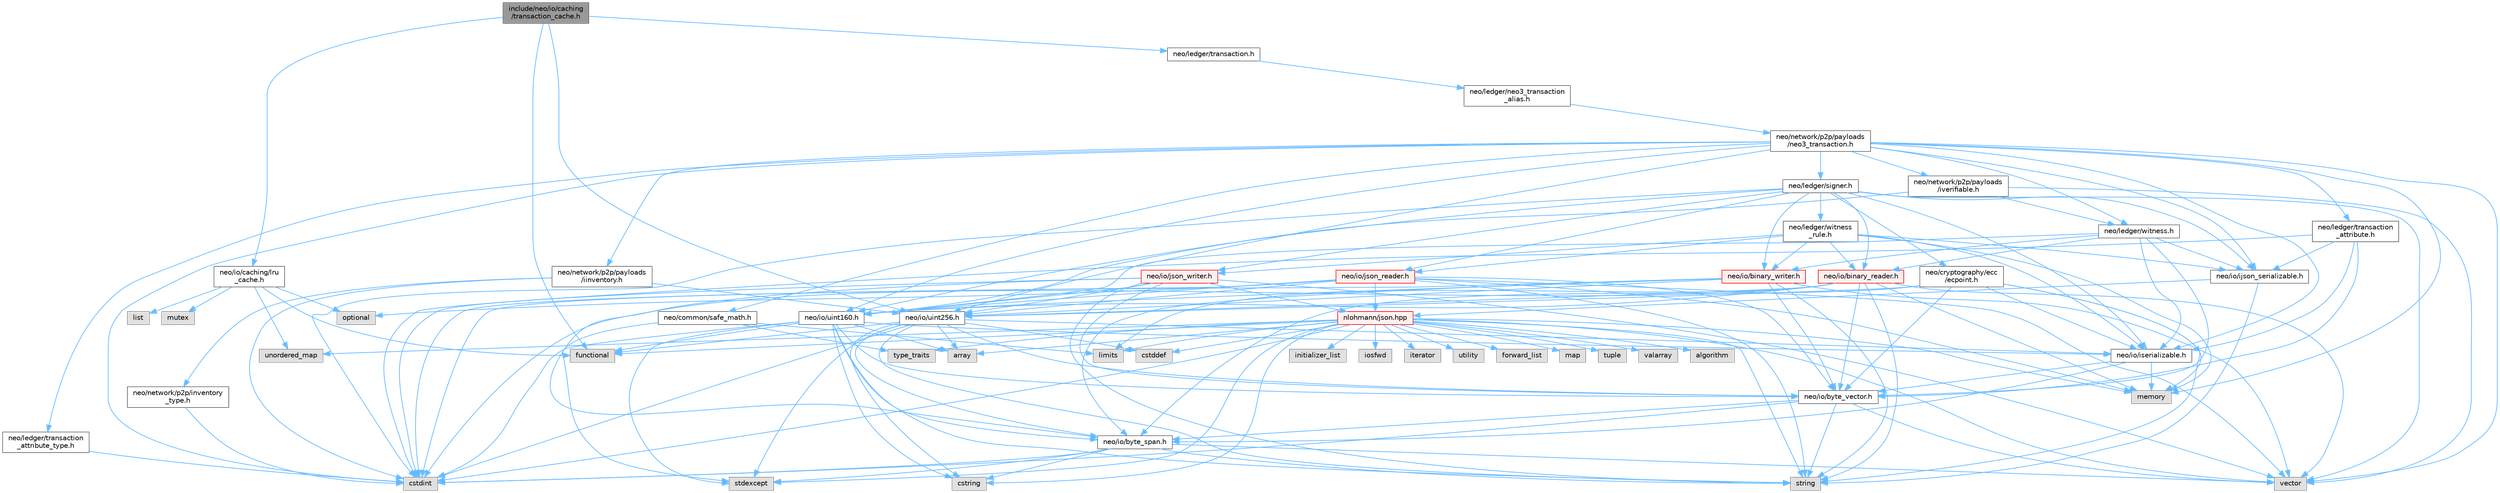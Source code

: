 digraph "include/neo/io/caching/transaction_cache.h"
{
 // LATEX_PDF_SIZE
  bgcolor="transparent";
  edge [fontname=Helvetica,fontsize=10,labelfontname=Helvetica,labelfontsize=10];
  node [fontname=Helvetica,fontsize=10,shape=box,height=0.2,width=0.4];
  Node1 [id="Node000001",label="include/neo/io/caching\l/transaction_cache.h",height=0.2,width=0.4,color="gray40", fillcolor="grey60", style="filled", fontcolor="black",tooltip=" "];
  Node1 -> Node2 [id="edge1_Node000001_Node000002",color="steelblue1",style="solid",tooltip=" "];
  Node2 [id="Node000002",label="neo/io/caching/lru\l_cache.h",height=0.2,width=0.4,color="grey40", fillcolor="white", style="filled",URL="$caching_2lru__cache_8h.html",tooltip=" "];
  Node2 -> Node3 [id="edge2_Node000002_Node000003",color="steelblue1",style="solid",tooltip=" "];
  Node3 [id="Node000003",label="functional",height=0.2,width=0.4,color="grey60", fillcolor="#E0E0E0", style="filled",tooltip=" "];
  Node2 -> Node4 [id="edge3_Node000002_Node000004",color="steelblue1",style="solid",tooltip=" "];
  Node4 [id="Node000004",label="list",height=0.2,width=0.4,color="grey60", fillcolor="#E0E0E0", style="filled",tooltip=" "];
  Node2 -> Node5 [id="edge4_Node000002_Node000005",color="steelblue1",style="solid",tooltip=" "];
  Node5 [id="Node000005",label="mutex",height=0.2,width=0.4,color="grey60", fillcolor="#E0E0E0", style="filled",tooltip=" "];
  Node2 -> Node6 [id="edge5_Node000002_Node000006",color="steelblue1",style="solid",tooltip=" "];
  Node6 [id="Node000006",label="optional",height=0.2,width=0.4,color="grey60", fillcolor="#E0E0E0", style="filled",tooltip=" "];
  Node2 -> Node7 [id="edge6_Node000002_Node000007",color="steelblue1",style="solid",tooltip=" "];
  Node7 [id="Node000007",label="unordered_map",height=0.2,width=0.4,color="grey60", fillcolor="#E0E0E0", style="filled",tooltip=" "];
  Node1 -> Node8 [id="edge7_Node000001_Node000008",color="steelblue1",style="solid",tooltip=" "];
  Node8 [id="Node000008",label="neo/io/uint256.h",height=0.2,width=0.4,color="grey40", fillcolor="white", style="filled",URL="$uint256_8h.html",tooltip=" "];
  Node8 -> Node9 [id="edge8_Node000008_Node000009",color="steelblue1",style="solid",tooltip=" "];
  Node9 [id="Node000009",label="neo/io/byte_span.h",height=0.2,width=0.4,color="grey40", fillcolor="white", style="filled",URL="$io_2byte__span_8h.html",tooltip=" "];
  Node9 -> Node10 [id="edge9_Node000009_Node000010",color="steelblue1",style="solid",tooltip=" "];
  Node10 [id="Node000010",label="cstdint",height=0.2,width=0.4,color="grey60", fillcolor="#E0E0E0", style="filled",tooltip=" "];
  Node9 -> Node11 [id="edge10_Node000009_Node000011",color="steelblue1",style="solid",tooltip=" "];
  Node11 [id="Node000011",label="cstring",height=0.2,width=0.4,color="grey60", fillcolor="#E0E0E0", style="filled",tooltip=" "];
  Node9 -> Node12 [id="edge11_Node000009_Node000012",color="steelblue1",style="solid",tooltip=" "];
  Node12 [id="Node000012",label="stdexcept",height=0.2,width=0.4,color="grey60", fillcolor="#E0E0E0", style="filled",tooltip=" "];
  Node9 -> Node13 [id="edge12_Node000009_Node000013",color="steelblue1",style="solid",tooltip=" "];
  Node13 [id="Node000013",label="string",height=0.2,width=0.4,color="grey60", fillcolor="#E0E0E0", style="filled",tooltip=" "];
  Node9 -> Node14 [id="edge13_Node000009_Node000014",color="steelblue1",style="solid",tooltip=" "];
  Node14 [id="Node000014",label="vector",height=0.2,width=0.4,color="grey60", fillcolor="#E0E0E0", style="filled",tooltip=" "];
  Node8 -> Node15 [id="edge14_Node000008_Node000015",color="steelblue1",style="solid",tooltip=" "];
  Node15 [id="Node000015",label="neo/io/byte_vector.h",height=0.2,width=0.4,color="grey40", fillcolor="white", style="filled",URL="$io_2byte__vector_8h.html",tooltip=" "];
  Node15 -> Node9 [id="edge15_Node000015_Node000009",color="steelblue1",style="solid",tooltip=" "];
  Node15 -> Node10 [id="edge16_Node000015_Node000010",color="steelblue1",style="solid",tooltip=" "];
  Node15 -> Node13 [id="edge17_Node000015_Node000013",color="steelblue1",style="solid",tooltip=" "];
  Node15 -> Node14 [id="edge18_Node000015_Node000014",color="steelblue1",style="solid",tooltip=" "];
  Node8 -> Node16 [id="edge19_Node000008_Node000016",color="steelblue1",style="solid",tooltip=" "];
  Node16 [id="Node000016",label="neo/io/iserializable.h",height=0.2,width=0.4,color="grey40", fillcolor="white", style="filled",URL="$iserializable_8h.html",tooltip=" "];
  Node16 -> Node9 [id="edge20_Node000016_Node000009",color="steelblue1",style="solid",tooltip=" "];
  Node16 -> Node15 [id="edge21_Node000016_Node000015",color="steelblue1",style="solid",tooltip=" "];
  Node16 -> Node17 [id="edge22_Node000016_Node000017",color="steelblue1",style="solid",tooltip=" "];
  Node17 [id="Node000017",label="memory",height=0.2,width=0.4,color="grey60", fillcolor="#E0E0E0", style="filled",tooltip=" "];
  Node8 -> Node18 [id="edge23_Node000008_Node000018",color="steelblue1",style="solid",tooltip=" "];
  Node18 [id="Node000018",label="array",height=0.2,width=0.4,color="grey60", fillcolor="#E0E0E0", style="filled",tooltip=" "];
  Node8 -> Node19 [id="edge24_Node000008_Node000019",color="steelblue1",style="solid",tooltip=" "];
  Node19 [id="Node000019",label="cstddef",height=0.2,width=0.4,color="grey60", fillcolor="#E0E0E0", style="filled",tooltip=" "];
  Node8 -> Node10 [id="edge25_Node000008_Node000010",color="steelblue1",style="solid",tooltip=" "];
  Node8 -> Node11 [id="edge26_Node000008_Node000011",color="steelblue1",style="solid",tooltip=" "];
  Node8 -> Node3 [id="edge27_Node000008_Node000003",color="steelblue1",style="solid",tooltip=" "];
  Node8 -> Node12 [id="edge28_Node000008_Node000012",color="steelblue1",style="solid",tooltip=" "];
  Node8 -> Node13 [id="edge29_Node000008_Node000013",color="steelblue1",style="solid",tooltip=" "];
  Node1 -> Node20 [id="edge30_Node000001_Node000020",color="steelblue1",style="solid",tooltip=" "];
  Node20 [id="Node000020",label="neo/ledger/transaction.h",height=0.2,width=0.4,color="grey40", fillcolor="white", style="filled",URL="$ledger_2transaction_8h.html",tooltip=" "];
  Node20 -> Node21 [id="edge31_Node000020_Node000021",color="steelblue1",style="solid",tooltip=" "];
  Node21 [id="Node000021",label="neo/ledger/neo3_transaction\l_alias.h",height=0.2,width=0.4,color="grey40", fillcolor="white", style="filled",URL="$neo3__transaction__alias_8h.html",tooltip=" "];
  Node21 -> Node22 [id="edge32_Node000021_Node000022",color="steelblue1",style="solid",tooltip=" "];
  Node22 [id="Node000022",label="neo/network/p2p/payloads\l/neo3_transaction.h",height=0.2,width=0.4,color="grey40", fillcolor="white", style="filled",URL="$neo3__transaction_8h.html",tooltip=" "];
  Node22 -> Node23 [id="edge33_Node000022_Node000023",color="steelblue1",style="solid",tooltip=" "];
  Node23 [id="Node000023",label="neo/common/safe_math.h",height=0.2,width=0.4,color="grey40", fillcolor="white", style="filled",URL="$safe__math_8h.html",tooltip=" "];
  Node23 -> Node24 [id="edge34_Node000023_Node000024",color="steelblue1",style="solid",tooltip=" "];
  Node24 [id="Node000024",label="limits",height=0.2,width=0.4,color="grey60", fillcolor="#E0E0E0", style="filled",tooltip=" "];
  Node23 -> Node12 [id="edge35_Node000023_Node000012",color="steelblue1",style="solid",tooltip=" "];
  Node23 -> Node25 [id="edge36_Node000023_Node000025",color="steelblue1",style="solid",tooltip=" "];
  Node25 [id="Node000025",label="type_traits",height=0.2,width=0.4,color="grey60", fillcolor="#E0E0E0", style="filled",tooltip=" "];
  Node22 -> Node26 [id="edge37_Node000022_Node000026",color="steelblue1",style="solid",tooltip=" "];
  Node26 [id="Node000026",label="neo/io/ijson_serializable.h",height=0.2,width=0.4,color="grey40", fillcolor="white", style="filled",URL="$ijson__serializable_8h.html",tooltip=" "];
  Node26 -> Node27 [id="edge38_Node000026_Node000027",color="steelblue1",style="solid",tooltip=" "];
  Node27 [id="Node000027",label="nlohmann/json.hpp",height=0.2,width=0.4,color="red", fillcolor="#FFF0F0", style="filled",URL="$json_8hpp.html",tooltip=" "];
  Node27 -> Node28 [id="edge39_Node000027_Node000028",color="steelblue1",style="solid",tooltip=" "];
  Node28 [id="Node000028",label="algorithm",height=0.2,width=0.4,color="grey60", fillcolor="#E0E0E0", style="filled",tooltip=" "];
  Node27 -> Node19 [id="edge40_Node000027_Node000019",color="steelblue1",style="solid",tooltip=" "];
  Node27 -> Node3 [id="edge41_Node000027_Node000003",color="steelblue1",style="solid",tooltip=" "];
  Node27 -> Node29 [id="edge42_Node000027_Node000029",color="steelblue1",style="solid",tooltip=" "];
  Node29 [id="Node000029",label="initializer_list",height=0.2,width=0.4,color="grey60", fillcolor="#E0E0E0", style="filled",tooltip=" "];
  Node27 -> Node30 [id="edge43_Node000027_Node000030",color="steelblue1",style="solid",tooltip=" "];
  Node30 [id="Node000030",label="iosfwd",height=0.2,width=0.4,color="grey60", fillcolor="#E0E0E0", style="filled",tooltip=" "];
  Node27 -> Node31 [id="edge44_Node000027_Node000031",color="steelblue1",style="solid",tooltip=" "];
  Node31 [id="Node000031",label="iterator",height=0.2,width=0.4,color="grey60", fillcolor="#E0E0E0", style="filled",tooltip=" "];
  Node27 -> Node17 [id="edge45_Node000027_Node000017",color="steelblue1",style="solid",tooltip=" "];
  Node27 -> Node13 [id="edge46_Node000027_Node000013",color="steelblue1",style="solid",tooltip=" "];
  Node27 -> Node32 [id="edge47_Node000027_Node000032",color="steelblue1",style="solid",tooltip=" "];
  Node32 [id="Node000032",label="utility",height=0.2,width=0.4,color="grey60", fillcolor="#E0E0E0", style="filled",tooltip=" "];
  Node27 -> Node14 [id="edge48_Node000027_Node000014",color="steelblue1",style="solid",tooltip=" "];
  Node27 -> Node18 [id="edge49_Node000027_Node000018",color="steelblue1",style="solid",tooltip=" "];
  Node27 -> Node33 [id="edge50_Node000027_Node000033",color="steelblue1",style="solid",tooltip=" "];
  Node33 [id="Node000033",label="forward_list",height=0.2,width=0.4,color="grey60", fillcolor="#E0E0E0", style="filled",tooltip=" "];
  Node27 -> Node34 [id="edge51_Node000027_Node000034",color="steelblue1",style="solid",tooltip=" "];
  Node34 [id="Node000034",label="map",height=0.2,width=0.4,color="grey60", fillcolor="#E0E0E0", style="filled",tooltip=" "];
  Node27 -> Node35 [id="edge52_Node000027_Node000035",color="steelblue1",style="solid",tooltip=" "];
  Node35 [id="Node000035",label="tuple",height=0.2,width=0.4,color="grey60", fillcolor="#E0E0E0", style="filled",tooltip=" "];
  Node27 -> Node25 [id="edge53_Node000027_Node000025",color="steelblue1",style="solid",tooltip=" "];
  Node27 -> Node7 [id="edge54_Node000027_Node000007",color="steelblue1",style="solid",tooltip=" "];
  Node27 -> Node36 [id="edge55_Node000027_Node000036",color="steelblue1",style="solid",tooltip=" "];
  Node36 [id="Node000036",label="valarray",height=0.2,width=0.4,color="grey60", fillcolor="#E0E0E0", style="filled",tooltip=" "];
  Node27 -> Node12 [id="edge56_Node000027_Node000012",color="steelblue1",style="solid",tooltip=" "];
  Node27 -> Node10 [id="edge57_Node000027_Node000010",color="steelblue1",style="solid",tooltip=" "];
  Node27 -> Node24 [id="edge58_Node000027_Node000024",color="steelblue1",style="solid",tooltip=" "];
  Node27 -> Node11 [id="edge59_Node000027_Node000011",color="steelblue1",style="solid",tooltip=" "];
  Node26 -> Node13 [id="edge60_Node000026_Node000013",color="steelblue1",style="solid",tooltip=" "];
  Node22 -> Node16 [id="edge61_Node000022_Node000016",color="steelblue1",style="solid",tooltip=" "];
  Node22 -> Node50 [id="edge62_Node000022_Node000050",color="steelblue1",style="solid",tooltip=" "];
  Node50 [id="Node000050",label="neo/io/uint160.h",height=0.2,width=0.4,color="grey40", fillcolor="white", style="filled",URL="$uint160_8h.html",tooltip=" "];
  Node50 -> Node9 [id="edge63_Node000050_Node000009",color="steelblue1",style="solid",tooltip=" "];
  Node50 -> Node15 [id="edge64_Node000050_Node000015",color="steelblue1",style="solid",tooltip=" "];
  Node50 -> Node16 [id="edge65_Node000050_Node000016",color="steelblue1",style="solid",tooltip=" "];
  Node50 -> Node18 [id="edge66_Node000050_Node000018",color="steelblue1",style="solid",tooltip=" "];
  Node50 -> Node10 [id="edge67_Node000050_Node000010",color="steelblue1",style="solid",tooltip=" "];
  Node50 -> Node11 [id="edge68_Node000050_Node000011",color="steelblue1",style="solid",tooltip=" "];
  Node50 -> Node3 [id="edge69_Node000050_Node000003",color="steelblue1",style="solid",tooltip=" "];
  Node50 -> Node12 [id="edge70_Node000050_Node000012",color="steelblue1",style="solid",tooltip=" "];
  Node50 -> Node13 [id="edge71_Node000050_Node000013",color="steelblue1",style="solid",tooltip=" "];
  Node22 -> Node8 [id="edge72_Node000022_Node000008",color="steelblue1",style="solid",tooltip=" "];
  Node22 -> Node51 [id="edge73_Node000022_Node000051",color="steelblue1",style="solid",tooltip=" "];
  Node51 [id="Node000051",label="neo/ledger/signer.h",height=0.2,width=0.4,color="grey40", fillcolor="white", style="filled",URL="$signer_8h.html",tooltip=" "];
  Node51 -> Node52 [id="edge74_Node000051_Node000052",color="steelblue1",style="solid",tooltip=" "];
  Node52 [id="Node000052",label="neo/cryptography/ecc\l/ecpoint.h",height=0.2,width=0.4,color="grey40", fillcolor="white", style="filled",URL="$ecpoint_8h.html",tooltip=" "];
  Node52 -> Node9 [id="edge75_Node000052_Node000009",color="steelblue1",style="solid",tooltip=" "];
  Node52 -> Node15 [id="edge76_Node000052_Node000015",color="steelblue1",style="solid",tooltip=" "];
  Node52 -> Node16 [id="edge77_Node000052_Node000016",color="steelblue1",style="solid",tooltip=" "];
  Node52 -> Node8 [id="edge78_Node000052_Node000008",color="steelblue1",style="solid",tooltip=" "];
  Node52 -> Node17 [id="edge79_Node000052_Node000017",color="steelblue1",style="solid",tooltip=" "];
  Node52 -> Node13 [id="edge80_Node000052_Node000013",color="steelblue1",style="solid",tooltip=" "];
  Node51 -> Node53 [id="edge81_Node000051_Node000053",color="steelblue1",style="solid",tooltip=" "];
  Node53 [id="Node000053",label="neo/io/binary_reader.h",height=0.2,width=0.4,color="red", fillcolor="#FFF0F0", style="filled",URL="$binary__reader_8h.html",tooltip=" "];
  Node53 -> Node15 [id="edge82_Node000053_Node000015",color="steelblue1",style="solid",tooltip=" "];
  Node53 -> Node50 [id="edge83_Node000053_Node000050",color="steelblue1",style="solid",tooltip=" "];
  Node53 -> Node8 [id="edge84_Node000053_Node000008",color="steelblue1",style="solid",tooltip=" "];
  Node53 -> Node10 [id="edge85_Node000053_Node000010",color="steelblue1",style="solid",tooltip=" "];
  Node53 -> Node24 [id="edge86_Node000053_Node000024",color="steelblue1",style="solid",tooltip=" "];
  Node53 -> Node17 [id="edge87_Node000053_Node000017",color="steelblue1",style="solid",tooltip=" "];
  Node53 -> Node13 [id="edge88_Node000053_Node000013",color="steelblue1",style="solid",tooltip=" "];
  Node53 -> Node14 [id="edge89_Node000053_Node000014",color="steelblue1",style="solid",tooltip=" "];
  Node51 -> Node56 [id="edge90_Node000051_Node000056",color="steelblue1",style="solid",tooltip=" "];
  Node56 [id="Node000056",label="neo/io/binary_writer.h",height=0.2,width=0.4,color="red", fillcolor="#FFF0F0", style="filled",URL="$binary__writer_8h.html",tooltip=" "];
  Node56 -> Node9 [id="edge91_Node000056_Node000009",color="steelblue1",style="solid",tooltip=" "];
  Node56 -> Node15 [id="edge92_Node000056_Node000015",color="steelblue1",style="solid",tooltip=" "];
  Node56 -> Node50 [id="edge93_Node000056_Node000050",color="steelblue1",style="solid",tooltip=" "];
  Node56 -> Node8 [id="edge94_Node000056_Node000008",color="steelblue1",style="solid",tooltip=" "];
  Node56 -> Node10 [id="edge95_Node000056_Node000010",color="steelblue1",style="solid",tooltip=" "];
  Node56 -> Node13 [id="edge96_Node000056_Node000013",color="steelblue1",style="solid",tooltip=" "];
  Node56 -> Node14 [id="edge97_Node000056_Node000014",color="steelblue1",style="solid",tooltip=" "];
  Node51 -> Node26 [id="edge98_Node000051_Node000026",color="steelblue1",style="solid",tooltip=" "];
  Node51 -> Node16 [id="edge99_Node000051_Node000016",color="steelblue1",style="solid",tooltip=" "];
  Node51 -> Node57 [id="edge100_Node000051_Node000057",color="steelblue1",style="solid",tooltip=" "];
  Node57 [id="Node000057",label="neo/io/json_reader.h",height=0.2,width=0.4,color="red", fillcolor="#FFF0F0", style="filled",URL="$json__reader_8h.html",tooltip=" "];
  Node57 -> Node15 [id="edge101_Node000057_Node000015",color="steelblue1",style="solid",tooltip=" "];
  Node57 -> Node50 [id="edge102_Node000057_Node000050",color="steelblue1",style="solid",tooltip=" "];
  Node57 -> Node8 [id="edge103_Node000057_Node000008",color="steelblue1",style="solid",tooltip=" "];
  Node57 -> Node10 [id="edge104_Node000057_Node000010",color="steelblue1",style="solid",tooltip=" "];
  Node57 -> Node17 [id="edge105_Node000057_Node000017",color="steelblue1",style="solid",tooltip=" "];
  Node57 -> Node27 [id="edge106_Node000057_Node000027",color="steelblue1",style="solid",tooltip=" "];
  Node57 -> Node6 [id="edge107_Node000057_Node000006",color="steelblue1",style="solid",tooltip=" "];
  Node57 -> Node13 [id="edge108_Node000057_Node000013",color="steelblue1",style="solid",tooltip=" "];
  Node57 -> Node14 [id="edge109_Node000057_Node000014",color="steelblue1",style="solid",tooltip=" "];
  Node51 -> Node58 [id="edge110_Node000051_Node000058",color="steelblue1",style="solid",tooltip=" "];
  Node58 [id="Node000058",label="neo/io/json_writer.h",height=0.2,width=0.4,color="red", fillcolor="#FFF0F0", style="filled",URL="$json__writer_8h.html",tooltip=" "];
  Node58 -> Node9 [id="edge111_Node000058_Node000009",color="steelblue1",style="solid",tooltip=" "];
  Node58 -> Node15 [id="edge112_Node000058_Node000015",color="steelblue1",style="solid",tooltip=" "];
  Node58 -> Node50 [id="edge113_Node000058_Node000050",color="steelblue1",style="solid",tooltip=" "];
  Node58 -> Node8 [id="edge114_Node000058_Node000008",color="steelblue1",style="solid",tooltip=" "];
  Node58 -> Node10 [id="edge115_Node000058_Node000010",color="steelblue1",style="solid",tooltip=" "];
  Node58 -> Node27 [id="edge116_Node000058_Node000027",color="steelblue1",style="solid",tooltip=" "];
  Node58 -> Node13 [id="edge117_Node000058_Node000013",color="steelblue1",style="solid",tooltip=" "];
  Node58 -> Node14 [id="edge118_Node000058_Node000014",color="steelblue1",style="solid",tooltip=" "];
  Node51 -> Node50 [id="edge119_Node000051_Node000050",color="steelblue1",style="solid",tooltip=" "];
  Node51 -> Node59 [id="edge120_Node000051_Node000059",color="steelblue1",style="solid",tooltip=" "];
  Node59 [id="Node000059",label="neo/ledger/witness\l_rule.h",height=0.2,width=0.4,color="grey40", fillcolor="white", style="filled",URL="$witness__rule_8h.html",tooltip=" "];
  Node59 -> Node53 [id="edge121_Node000059_Node000053",color="steelblue1",style="solid",tooltip=" "];
  Node59 -> Node56 [id="edge122_Node000059_Node000056",color="steelblue1",style="solid",tooltip=" "];
  Node59 -> Node26 [id="edge123_Node000059_Node000026",color="steelblue1",style="solid",tooltip=" "];
  Node59 -> Node16 [id="edge124_Node000059_Node000016",color="steelblue1",style="solid",tooltip=" "];
  Node59 -> Node57 [id="edge125_Node000059_Node000057",color="steelblue1",style="solid",tooltip=" "];
  Node59 -> Node58 [id="edge126_Node000059_Node000058",color="steelblue1",style="solid",tooltip=" "];
  Node59 -> Node17 [id="edge127_Node000059_Node000017",color="steelblue1",style="solid",tooltip=" "];
  Node51 -> Node10 [id="edge128_Node000051_Node000010",color="steelblue1",style="solid",tooltip=" "];
  Node51 -> Node14 [id="edge129_Node000051_Node000014",color="steelblue1",style="solid",tooltip=" "];
  Node22 -> Node60 [id="edge130_Node000022_Node000060",color="steelblue1",style="solid",tooltip=" "];
  Node60 [id="Node000060",label="neo/ledger/transaction\l_attribute.h",height=0.2,width=0.4,color="grey40", fillcolor="white", style="filled",URL="$transaction__attribute_8h.html",tooltip=" "];
  Node60 -> Node15 [id="edge131_Node000060_Node000015",color="steelblue1",style="solid",tooltip=" "];
  Node60 -> Node26 [id="edge132_Node000060_Node000026",color="steelblue1",style="solid",tooltip=" "];
  Node60 -> Node16 [id="edge133_Node000060_Node000016",color="steelblue1",style="solid",tooltip=" "];
  Node60 -> Node10 [id="edge134_Node000060_Node000010",color="steelblue1",style="solid",tooltip=" "];
  Node22 -> Node61 [id="edge135_Node000022_Node000061",color="steelblue1",style="solid",tooltip=" "];
  Node61 [id="Node000061",label="neo/ledger/transaction\l_attribute_type.h",height=0.2,width=0.4,color="grey40", fillcolor="white", style="filled",URL="$transaction__attribute__type_8h.html",tooltip=" "];
  Node61 -> Node10 [id="edge136_Node000061_Node000010",color="steelblue1",style="solid",tooltip=" "];
  Node22 -> Node62 [id="edge137_Node000022_Node000062",color="steelblue1",style="solid",tooltip=" "];
  Node62 [id="Node000062",label="neo/ledger/witness.h",height=0.2,width=0.4,color="grey40", fillcolor="white", style="filled",URL="$ledger_2witness_8h.html",tooltip=" "];
  Node62 -> Node53 [id="edge138_Node000062_Node000053",color="steelblue1",style="solid",tooltip=" "];
  Node62 -> Node56 [id="edge139_Node000062_Node000056",color="steelblue1",style="solid",tooltip=" "];
  Node62 -> Node15 [id="edge140_Node000062_Node000015",color="steelblue1",style="solid",tooltip=" "];
  Node62 -> Node26 [id="edge141_Node000062_Node000026",color="steelblue1",style="solid",tooltip=" "];
  Node62 -> Node16 [id="edge142_Node000062_Node000016",color="steelblue1",style="solid",tooltip=" "];
  Node62 -> Node50 [id="edge143_Node000062_Node000050",color="steelblue1",style="solid",tooltip=" "];
  Node22 -> Node63 [id="edge144_Node000022_Node000063",color="steelblue1",style="solid",tooltip=" "];
  Node63 [id="Node000063",label="neo/network/p2p/payloads\l/iinventory.h",height=0.2,width=0.4,color="grey40", fillcolor="white", style="filled",URL="$payloads_2iinventory_8h.html",tooltip=" "];
  Node63 -> Node8 [id="edge145_Node000063_Node000008",color="steelblue1",style="solid",tooltip=" "];
  Node63 -> Node64 [id="edge146_Node000063_Node000064",color="steelblue1",style="solid",tooltip=" "];
  Node64 [id="Node000064",label="neo/network/p2p/inventory\l_type.h",height=0.2,width=0.4,color="grey40", fillcolor="white", style="filled",URL="$p2p_2inventory__type_8h.html",tooltip=" "];
  Node64 -> Node10 [id="edge147_Node000064_Node000010",color="steelblue1",style="solid",tooltip=" "];
  Node63 -> Node10 [id="edge148_Node000063_Node000010",color="steelblue1",style="solid",tooltip=" "];
  Node22 -> Node65 [id="edge149_Node000022_Node000065",color="steelblue1",style="solid",tooltip=" "];
  Node65 [id="Node000065",label="neo/network/p2p/payloads\l/iverifiable.h",height=0.2,width=0.4,color="grey40", fillcolor="white", style="filled",URL="$iverifiable_8h.html",tooltip=" "];
  Node65 -> Node50 [id="edge150_Node000065_Node000050",color="steelblue1",style="solid",tooltip=" "];
  Node65 -> Node62 [id="edge151_Node000065_Node000062",color="steelblue1",style="solid",tooltip=" "];
  Node65 -> Node14 [id="edge152_Node000065_Node000014",color="steelblue1",style="solid",tooltip=" "];
  Node22 -> Node10 [id="edge153_Node000022_Node000010",color="steelblue1",style="solid",tooltip=" "];
  Node22 -> Node17 [id="edge154_Node000022_Node000017",color="steelblue1",style="solid",tooltip=" "];
  Node22 -> Node14 [id="edge155_Node000022_Node000014",color="steelblue1",style="solid",tooltip=" "];
  Node1 -> Node3 [id="edge156_Node000001_Node000003",color="steelblue1",style="solid",tooltip=" "];
}
